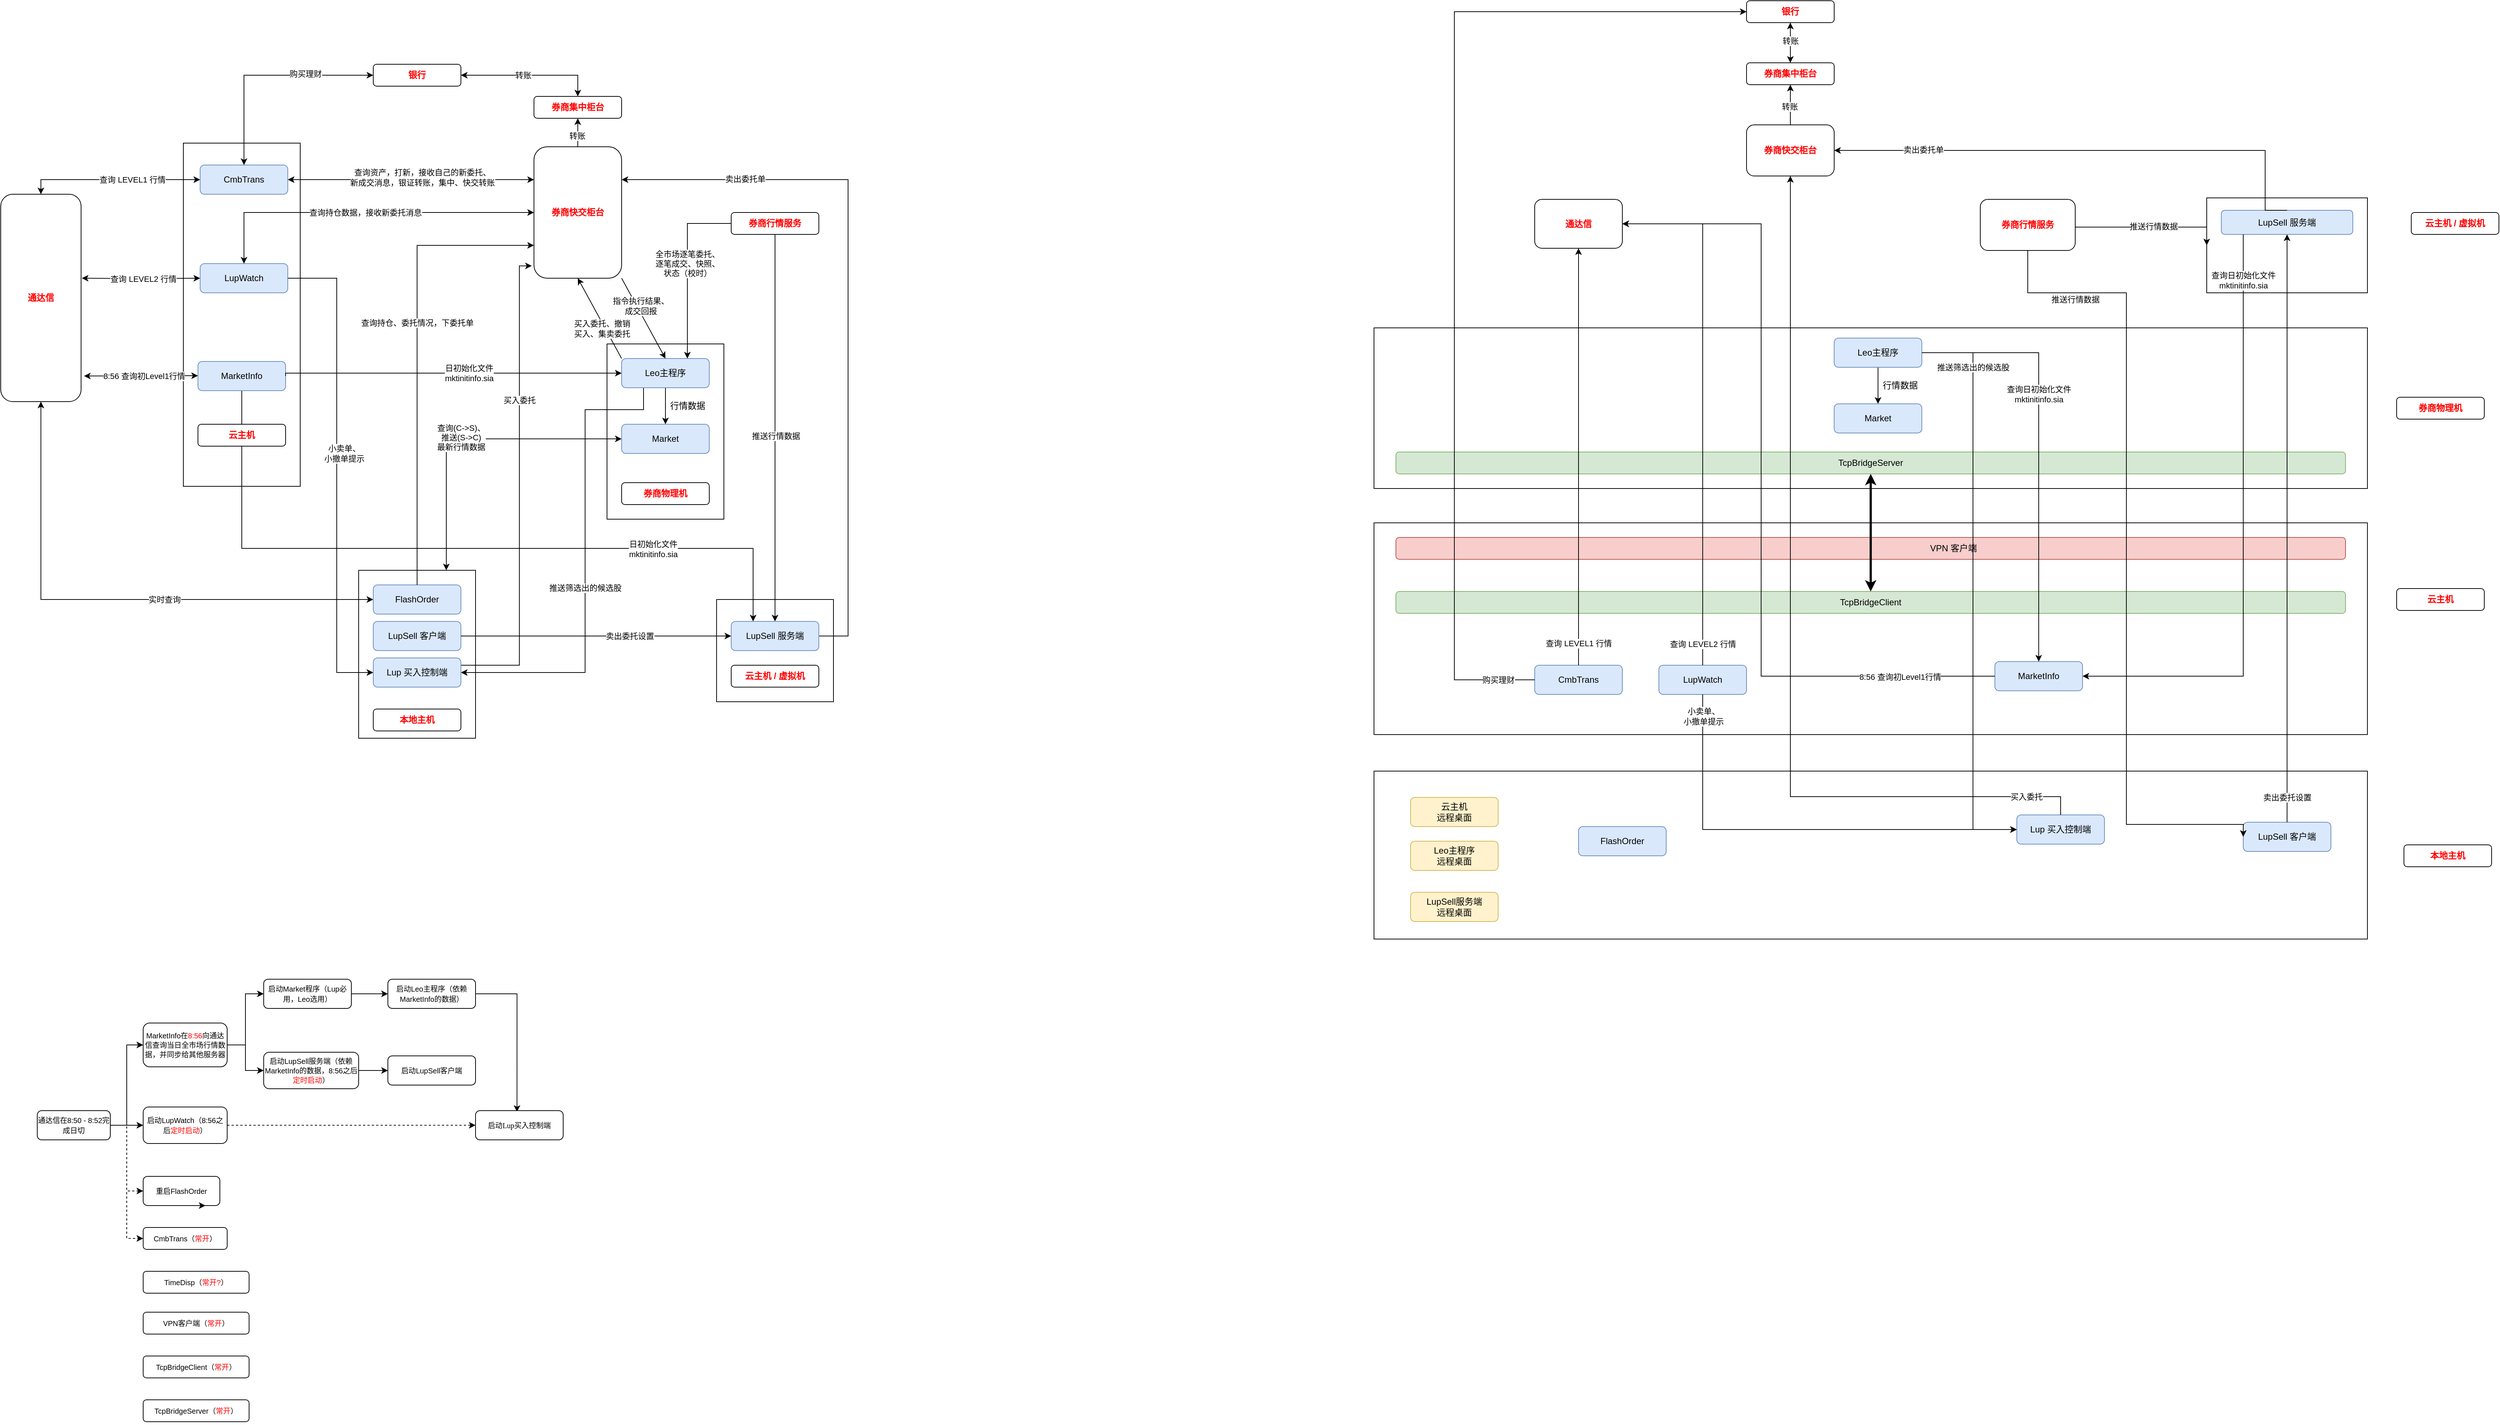 <mxfile version="14.9.2" type="github">
  <diagram id="zWjm_z63V3XgTVhYP8XZ" name="Page-1">
    <mxGraphModel dx="2004" dy="1082" grid="1" gridSize="10" guides="1" tooltips="1" connect="1" arrows="1" fold="1" page="1" pageScale="1" pageWidth="100000" pageHeight="200000" background="none" math="0" shadow="0">
      <root>
        <mxCell id="0" />
        <mxCell id="1" parent="0" />
        <mxCell id="GFzgaptC59pULxbVYTi3-101" value="" style="rounded=0;whiteSpace=wrap;html=1;" parent="1" vertex="1">
          <mxGeometry x="1010" y="840" width="160" height="140" as="geometry" />
        </mxCell>
        <mxCell id="GFzgaptC59pULxbVYTi3-2" value="" style="rounded=0;whiteSpace=wrap;html=1;" parent="1" vertex="1">
          <mxGeometry x="520" y="800" width="160" height="230" as="geometry" />
        </mxCell>
        <mxCell id="GFzgaptC59pULxbVYTi3-75" style="edgeStyle=orthogonalEdgeStyle;rounded=0;orthogonalLoop=1;jettySize=auto;html=1;exitX=0;exitY=0.5;exitDx=0;exitDy=0;entryX=0.5;entryY=1;entryDx=0;entryDy=0;fontColor=#FF0000;startArrow=classic;startFill=1;" parent="1" source="GFzgaptC59pULxbVYTi3-3" target="GFzgaptC59pULxbVYTi3-17" edge="1">
          <mxGeometry relative="1" as="geometry" />
        </mxCell>
        <mxCell id="GFzgaptC59pULxbVYTi3-76" value="实时查询" style="edgeLabel;html=1;align=center;verticalAlign=middle;resizable=0;points=[];" parent="GFzgaptC59pULxbVYTi3-75" vertex="1" connectable="0">
          <mxGeometry x="0.005" y="1" relative="1" as="geometry">
            <mxPoint x="79" y="-1" as="offset" />
          </mxGeometry>
        </mxCell>
        <mxCell id="GFzgaptC59pULxbVYTi3-3" value="FlashOrder" style="rounded=1;whiteSpace=wrap;html=1;fillColor=#dae8fc;strokeColor=#6c8ebf;" parent="1" vertex="1">
          <mxGeometry x="540" y="820" width="120" height="40" as="geometry" />
        </mxCell>
        <mxCell id="GFzgaptC59pULxbVYTi3-4" value="LupSell 客户端" style="rounded=1;whiteSpace=wrap;html=1;fillColor=#dae8fc;strokeColor=#6c8ebf;" parent="1" vertex="1">
          <mxGeometry x="540" y="870" width="120" height="40" as="geometry" />
        </mxCell>
        <mxCell id="GFzgaptC59pULxbVYTi3-56" style="edgeStyle=orthogonalEdgeStyle;rounded=0;orthogonalLoop=1;jettySize=auto;html=1;exitX=1;exitY=0.25;exitDx=0;exitDy=0;startArrow=none;startFill=0;entryX=-0.025;entryY=0.906;entryDx=0;entryDy=0;entryPerimeter=0;" parent="1" source="GFzgaptC59pULxbVYTi3-5" target="GFzgaptC59pULxbVYTi3-18" edge="1">
          <mxGeometry relative="1" as="geometry">
            <mxPoint x="660" y="955" as="sourcePoint" />
            <mxPoint x="800" y="400" as="targetPoint" />
            <Array as="points">
              <mxPoint x="740" y="930" />
              <mxPoint x="740" y="383" />
            </Array>
          </mxGeometry>
        </mxCell>
        <mxCell id="GFzgaptC59pULxbVYTi3-58" value="买入委托" style="edgeLabel;html=1;align=center;verticalAlign=middle;resizable=0;points=[];" parent="GFzgaptC59pULxbVYTi3-56" vertex="1" connectable="0">
          <mxGeometry x="-0.495" y="-2" relative="1" as="geometry">
            <mxPoint x="-2" y="-281" as="offset" />
          </mxGeometry>
        </mxCell>
        <mxCell id="GFzgaptC59pULxbVYTi3-5" value="Lup 买入控制端" style="rounded=1;whiteSpace=wrap;html=1;fillColor=#dae8fc;strokeColor=#6c8ebf;" parent="1" vertex="1">
          <mxGeometry x="540" y="920" width="120" height="40" as="geometry" />
        </mxCell>
        <mxCell id="GFzgaptC59pULxbVYTi3-7" value="" style="rounded=0;whiteSpace=wrap;html=1;" parent="1" vertex="1">
          <mxGeometry x="280" y="215" width="160" height="470" as="geometry" />
        </mxCell>
        <mxCell id="GFzgaptC59pULxbVYTi3-39" style="edgeStyle=orthogonalEdgeStyle;rounded=0;orthogonalLoop=1;jettySize=auto;html=1;exitX=1;exitY=0.5;exitDx=0;exitDy=0;entryX=0;entryY=0.25;entryDx=0;entryDy=0;startArrow=classic;startFill=1;" parent="1" source="GFzgaptC59pULxbVYTi3-8" target="GFzgaptC59pULxbVYTi3-18" edge="1">
          <mxGeometry relative="1" as="geometry">
            <Array as="points">
              <mxPoint x="460" y="265" />
              <mxPoint x="460" y="265" />
            </Array>
          </mxGeometry>
        </mxCell>
        <mxCell id="GFzgaptC59pULxbVYTi3-84" value="查询资产，打新，接收自己的新委托、&lt;br&gt;新成交消息，银证转账，集中、快交转账" style="edgeLabel;html=1;align=center;verticalAlign=middle;resizable=0;points=[];" parent="GFzgaptC59pULxbVYTi3-39" vertex="1" connectable="0">
          <mxGeometry x="0.216" relative="1" as="geometry">
            <mxPoint x="-21" y="-3" as="offset" />
          </mxGeometry>
        </mxCell>
        <mxCell id="GFzgaptC59pULxbVYTi3-44" style="edgeStyle=orthogonalEdgeStyle;rounded=0;orthogonalLoop=1;jettySize=auto;html=1;entryX=0;entryY=0.5;entryDx=0;entryDy=0;startArrow=classic;startFill=1;" parent="1" target="GFzgaptC59pULxbVYTi3-10" edge="1">
          <mxGeometry relative="1" as="geometry">
            <mxPoint x="141" y="400" as="sourcePoint" />
            <Array as="points" />
          </mxGeometry>
        </mxCell>
        <mxCell id="GFzgaptC59pULxbVYTi3-80" value="查询 LEVEL2 行情" style="edgeLabel;html=1;align=center;verticalAlign=middle;resizable=0;points=[];" parent="GFzgaptC59pULxbVYTi3-44" vertex="1" connectable="0">
          <mxGeometry x="-0.06" y="1" relative="1" as="geometry">
            <mxPoint x="7" y="1" as="offset" />
          </mxGeometry>
        </mxCell>
        <mxCell id="GFzgaptC59pULxbVYTi3-48" style="edgeStyle=orthogonalEdgeStyle;rounded=0;orthogonalLoop=1;jettySize=auto;html=1;exitX=0.5;exitY=0;exitDx=0;exitDy=0;entryX=0.5;entryY=1;entryDx=0;entryDy=0;startArrow=none;startFill=0;" parent="1" source="GFzgaptC59pULxbVYTi3-18" target="GFzgaptC59pULxbVYTi3-86" edge="1">
          <mxGeometry relative="1" as="geometry" />
        </mxCell>
        <mxCell id="GFzgaptC59pULxbVYTi3-49" value="转账" style="edgeLabel;html=1;align=center;verticalAlign=middle;resizable=0;points=[];" parent="GFzgaptC59pULxbVYTi3-48" vertex="1" connectable="0">
          <mxGeometry x="0.163" y="1" relative="1" as="geometry">
            <mxPoint y="7" as="offset" />
          </mxGeometry>
        </mxCell>
        <mxCell id="GFzgaptC59pULxbVYTi3-91" style="edgeStyle=orthogonalEdgeStyle;rounded=0;orthogonalLoop=1;jettySize=auto;html=1;exitX=0;exitY=0.5;exitDx=0;exitDy=0;entryX=0.5;entryY=0;entryDx=0;entryDy=0;fontColor=#FF0000;startArrow=classic;startFill=1;" parent="1" source="GFzgaptC59pULxbVYTi3-8" target="GFzgaptC59pULxbVYTi3-17" edge="1">
          <mxGeometry relative="1" as="geometry">
            <Array as="points">
              <mxPoint x="85" y="265" />
            </Array>
          </mxGeometry>
        </mxCell>
        <mxCell id="GFzgaptC59pULxbVYTi3-93" value="查询 LEVEL1 行情" style="edgeLabel;html=1;align=center;verticalAlign=middle;resizable=0;points=[];" parent="GFzgaptC59pULxbVYTi3-91" vertex="1" connectable="0">
          <mxGeometry x="-0.216" relative="1" as="geometry">
            <mxPoint as="offset" />
          </mxGeometry>
        </mxCell>
        <mxCell id="GFzgaptC59pULxbVYTi3-8" value="CmbTrans" style="rounded=1;whiteSpace=wrap;html=1;fillColor=#dae8fc;strokeColor=#6c8ebf;" parent="1" vertex="1">
          <mxGeometry x="303" y="245" width="120" height="40" as="geometry" />
        </mxCell>
        <mxCell id="9MpZREbGWWfROIw2DjPy-7" style="edgeStyle=orthogonalEdgeStyle;rounded=0;orthogonalLoop=1;jettySize=auto;html=1;exitX=0.5;exitY=1;exitDx=0;exitDy=0;entryX=0.25;entryY=0;entryDx=0;entryDy=0;shadow=0;startArrow=none;startFill=0;" parent="1" source="GFzgaptC59pULxbVYTi3-9" target="GFzgaptC59pULxbVYTi3-71" edge="1">
          <mxGeometry relative="1" as="geometry">
            <Array as="points">
              <mxPoint x="360" y="770" />
              <mxPoint x="1060" y="770" />
            </Array>
          </mxGeometry>
        </mxCell>
        <mxCell id="9MpZREbGWWfROIw2DjPy-8" value="日初始化文件&lt;br&gt;mktinitinfo.sia" style="edgeLabel;html=1;align=center;verticalAlign=middle;resizable=0;points=[];" parent="9MpZREbGWWfROIw2DjPy-7" vertex="1" connectable="0">
          <mxGeometry x="0.449" y="-1" relative="1" as="geometry">
            <mxPoint x="43" as="offset" />
          </mxGeometry>
        </mxCell>
        <mxCell id="GFzgaptC59pULxbVYTi3-9" value="MarketInfo" style="rounded=1;whiteSpace=wrap;html=1;fillColor=#dae8fc;strokeColor=#6c8ebf;" parent="1" vertex="1">
          <mxGeometry x="300" y="514" width="120" height="40" as="geometry" />
        </mxCell>
        <mxCell id="GFzgaptC59pULxbVYTi3-10" value="LupWatch" style="rounded=1;whiteSpace=wrap;html=1;fillColor=#dae8fc;strokeColor=#6c8ebf;" parent="1" vertex="1">
          <mxGeometry x="303" y="380" width="120" height="40" as="geometry" />
        </mxCell>
        <mxCell id="GFzgaptC59pULxbVYTi3-12" value="" style="rounded=0;whiteSpace=wrap;html=1;" parent="1" vertex="1">
          <mxGeometry x="860" y="490" width="160" height="240" as="geometry" />
        </mxCell>
        <mxCell id="GFzgaptC59pULxbVYTi3-11" value="券商物理机" style="rounded=1;whiteSpace=wrap;html=1;fontColor=#FF0000;fontStyle=1" parent="1" vertex="1">
          <mxGeometry x="880" y="680" width="120" height="30" as="geometry" />
        </mxCell>
        <mxCell id="GFzgaptC59pULxbVYTi3-20" style="edgeStyle=orthogonalEdgeStyle;rounded=0;orthogonalLoop=1;jettySize=auto;html=1;exitX=0.5;exitY=1;exitDx=0;exitDy=0;entryX=0.5;entryY=0;entryDx=0;entryDy=0;" parent="1" source="GFzgaptC59pULxbVYTi3-13" target="GFzgaptC59pULxbVYTi3-14" edge="1">
          <mxGeometry relative="1" as="geometry" />
        </mxCell>
        <mxCell id="GFzgaptC59pULxbVYTi3-22" style="rounded=0;orthogonalLoop=1;jettySize=auto;html=1;exitX=0;exitY=0;exitDx=0;exitDy=0;entryX=0.5;entryY=1;entryDx=0;entryDy=0;startArrow=none;startFill=0;" parent="1" source="GFzgaptC59pULxbVYTi3-13" target="GFzgaptC59pULxbVYTi3-18" edge="1">
          <mxGeometry relative="1" as="geometry" />
        </mxCell>
        <mxCell id="GFzgaptC59pULxbVYTi3-23" value="买入委托、撤销&lt;br&gt;买入、集卖委托" style="edgeLabel;html=1;align=center;verticalAlign=middle;resizable=0;points=[];" parent="GFzgaptC59pULxbVYTi3-22" vertex="1" connectable="0">
          <mxGeometry x="-0.215" y="4" relative="1" as="geometry">
            <mxPoint as="offset" />
          </mxGeometry>
        </mxCell>
        <mxCell id="9MpZREbGWWfROIw2DjPy-3" style="edgeStyle=orthogonalEdgeStyle;rounded=0;orthogonalLoop=1;jettySize=auto;html=1;exitX=0.25;exitY=1;exitDx=0;exitDy=0;entryX=1;entryY=0.5;entryDx=0;entryDy=0;startArrow=none;startFill=0;fillColor=#e51400;" parent="1" source="GFzgaptC59pULxbVYTi3-13" target="GFzgaptC59pULxbVYTi3-5" edge="1">
          <mxGeometry relative="1" as="geometry">
            <Array as="points">
              <mxPoint x="910" y="580" />
              <mxPoint x="830" y="580" />
              <mxPoint x="830" y="940" />
            </Array>
          </mxGeometry>
        </mxCell>
        <mxCell id="9MpZREbGWWfROIw2DjPy-4" value="推送筛选出的候选股" style="edgeLabel;html=1;align=center;verticalAlign=middle;resizable=0;points=[];" parent="9MpZREbGWWfROIw2DjPy-3" vertex="1" connectable="0">
          <mxGeometry x="-0.11" relative="1" as="geometry">
            <mxPoint y="69" as="offset" />
          </mxGeometry>
        </mxCell>
        <mxCell id="GFzgaptC59pULxbVYTi3-13" value="Leo主程序" style="rounded=1;whiteSpace=wrap;html=1;fillColor=#dae8fc;strokeColor=#6c8ebf;" parent="1" vertex="1">
          <mxGeometry x="880" y="510" width="120" height="40" as="geometry" />
        </mxCell>
        <mxCell id="GFzgaptC59pULxbVYTi3-46" style="edgeStyle=orthogonalEdgeStyle;rounded=0;orthogonalLoop=1;jettySize=auto;html=1;exitX=0;exitY=0.5;exitDx=0;exitDy=0;entryX=0.75;entryY=0;entryDx=0;entryDy=0;startArrow=classic;startFill=1;" parent="1" source="GFzgaptC59pULxbVYTi3-14" target="GFzgaptC59pULxbVYTi3-2" edge="1">
          <mxGeometry relative="1" as="geometry" />
        </mxCell>
        <mxCell id="GFzgaptC59pULxbVYTi3-54" value="查询(C-&amp;gt;S)、&lt;br&gt;推送(S-&amp;gt;C)&lt;br&gt;最新行情数据" style="edgeLabel;html=1;align=center;verticalAlign=middle;resizable=0;points=[];" parent="GFzgaptC59pULxbVYTi3-46" vertex="1" connectable="0">
          <mxGeometry x="0.505" y="3" relative="1" as="geometry">
            <mxPoint x="17" y="-78" as="offset" />
          </mxGeometry>
        </mxCell>
        <mxCell id="GFzgaptC59pULxbVYTi3-14" value="Market" style="rounded=1;whiteSpace=wrap;html=1;fillColor=#dae8fc;strokeColor=#6c8ebf;" parent="1" vertex="1">
          <mxGeometry x="880" y="600" width="120" height="40" as="geometry" />
        </mxCell>
        <mxCell id="GFzgaptC59pULxbVYTi3-34" style="edgeStyle=orthogonalEdgeStyle;rounded=0;orthogonalLoop=1;jettySize=auto;html=1;exitX=0;exitY=0.5;exitDx=0;exitDy=0;entryX=0.5;entryY=0;entryDx=0;entryDy=0;startArrow=classic;startFill=1;" parent="1" source="GFzgaptC59pULxbVYTi3-47" target="GFzgaptC59pULxbVYTi3-8" edge="1">
          <mxGeometry relative="1" as="geometry" />
        </mxCell>
        <mxCell id="GFzgaptC59pULxbVYTi3-35" value="购买理财" style="edgeLabel;html=1;align=center;verticalAlign=middle;resizable=0;points=[];" parent="GFzgaptC59pULxbVYTi3-34" vertex="1" connectable="0">
          <mxGeometry x="-0.092" y="3" relative="1" as="geometry">
            <mxPoint x="43" y="-5" as="offset" />
          </mxGeometry>
        </mxCell>
        <mxCell id="GFzgaptC59pULxbVYTi3-41" style="edgeStyle=orthogonalEdgeStyle;rounded=0;orthogonalLoop=1;jettySize=auto;html=1;startArrow=classic;startFill=1;exitX=1.036;exitY=0.938;exitDx=0;exitDy=0;exitPerimeter=0;" parent="1" edge="1">
          <mxGeometry relative="1" as="geometry">
            <mxPoint x="143.96" y="533.892" as="sourcePoint" />
            <Array as="points">
              <mxPoint x="144" y="533.5" />
            </Array>
            <mxPoint x="300" y="533.5" as="targetPoint" />
          </mxGeometry>
        </mxCell>
        <mxCell id="GFzgaptC59pULxbVYTi3-42" value="8:56 查询初Level1行情" style="edgeLabel;html=1;align=center;verticalAlign=middle;resizable=0;points=[];" parent="GFzgaptC59pULxbVYTi3-41" vertex="1" connectable="0">
          <mxGeometry x="-0.24" y="1" relative="1" as="geometry">
            <mxPoint x="22" y="1" as="offset" />
          </mxGeometry>
        </mxCell>
        <mxCell id="GFzgaptC59pULxbVYTi3-17" value="通达信" style="rounded=1;whiteSpace=wrap;html=1;fontColor=#FF0000;fontStyle=1" parent="1" vertex="1">
          <mxGeometry x="30" y="285" width="110" height="284" as="geometry" />
        </mxCell>
        <mxCell id="GFzgaptC59pULxbVYTi3-25" style="edgeStyle=none;rounded=0;orthogonalLoop=1;jettySize=auto;html=1;exitX=1;exitY=1;exitDx=0;exitDy=0;entryX=0.5;entryY=0;entryDx=0;entryDy=0;startArrow=none;startFill=0;" parent="1" source="GFzgaptC59pULxbVYTi3-18" target="GFzgaptC59pULxbVYTi3-13" edge="1">
          <mxGeometry relative="1" as="geometry" />
        </mxCell>
        <mxCell id="GFzgaptC59pULxbVYTi3-27" value="指令执行结果、&lt;br&gt;成交回报" style="edgeLabel;html=1;align=center;verticalAlign=middle;resizable=0;points=[];" parent="GFzgaptC59pULxbVYTi3-25" vertex="1" connectable="0">
          <mxGeometry x="-0.277" y="4" relative="1" as="geometry">
            <mxPoint as="offset" />
          </mxGeometry>
        </mxCell>
        <mxCell id="GFzgaptC59pULxbVYTi3-81" style="edgeStyle=orthogonalEdgeStyle;rounded=0;orthogonalLoop=1;jettySize=auto;html=1;exitX=0;exitY=0.5;exitDx=0;exitDy=0;fontColor=#FF0000;startArrow=classic;startFill=1;" parent="1" source="GFzgaptC59pULxbVYTi3-18" edge="1">
          <mxGeometry relative="1" as="geometry">
            <Array as="points">
              <mxPoint x="363" y="310" />
            </Array>
            <mxPoint x="363" y="380" as="targetPoint" />
          </mxGeometry>
        </mxCell>
        <mxCell id="GFzgaptC59pULxbVYTi3-82" value="查询持仓数据，接收新委托消息" style="edgeLabel;html=1;align=center;verticalAlign=middle;resizable=0;points=[];" parent="GFzgaptC59pULxbVYTi3-81" vertex="1" connectable="0">
          <mxGeometry x="-0.38" y="3" relative="1" as="geometry">
            <mxPoint x="-86" y="-3" as="offset" />
          </mxGeometry>
        </mxCell>
        <mxCell id="GFzgaptC59pULxbVYTi3-18" value="券商快交柜台" style="rounded=1;whiteSpace=wrap;html=1;fontStyle=1;fontColor=#FF0000;" parent="1" vertex="1">
          <mxGeometry x="760" y="220" width="120" height="180" as="geometry" />
        </mxCell>
        <mxCell id="GFzgaptC59pULxbVYTi3-28" style="edgeStyle=orthogonalEdgeStyle;rounded=0;orthogonalLoop=1;jettySize=auto;html=1;exitX=0;exitY=0.5;exitDx=0;exitDy=0;entryX=0.75;entryY=0;entryDx=0;entryDy=0;startArrow=none;startFill=0;" parent="1" source="GFzgaptC59pULxbVYTi3-19" target="GFzgaptC59pULxbVYTi3-13" edge="1">
          <mxGeometry relative="1" as="geometry" />
        </mxCell>
        <mxCell id="GFzgaptC59pULxbVYTi3-30" value="全市场逐笔委托、&lt;br&gt;逐笔成交、快照、&lt;br&gt;状态（校时）" style="edgeLabel;html=1;align=center;verticalAlign=middle;resizable=0;points=[];" parent="GFzgaptC59pULxbVYTi3-28" vertex="1" connectable="0">
          <mxGeometry x="-0.414" y="3" relative="1" as="geometry">
            <mxPoint x="-3" y="43" as="offset" />
          </mxGeometry>
        </mxCell>
        <mxCell id="GFzgaptC59pULxbVYTi3-19" value="券商行情服务" style="rounded=1;whiteSpace=wrap;html=1;fontColor=#FF0000;fontStyle=1" parent="1" vertex="1">
          <mxGeometry x="1030" y="310" width="120" height="30" as="geometry" />
        </mxCell>
        <mxCell id="GFzgaptC59pULxbVYTi3-36" value="行情数据" style="text;html=1;resizable=0;autosize=1;align=center;verticalAlign=middle;points=[];fillColor=none;strokeColor=none;rounded=0;" parent="1" vertex="1">
          <mxGeometry x="940" y="565" width="60" height="20" as="geometry" />
        </mxCell>
        <mxCell id="GFzgaptC59pULxbVYTi3-47" value="银行" style="rounded=1;whiteSpace=wrap;html=1;fontColor=#FF0000;fontStyle=1" parent="1" vertex="1">
          <mxGeometry x="540" y="107" width="120" height="30" as="geometry" />
        </mxCell>
        <mxCell id="GFzgaptC59pULxbVYTi3-51" style="edgeStyle=orthogonalEdgeStyle;rounded=0;orthogonalLoop=1;jettySize=auto;html=1;entryX=0;entryY=0.75;entryDx=0;entryDy=0;startArrow=none;startFill=0;exitX=0.5;exitY=0;exitDx=0;exitDy=0;" parent="1" source="GFzgaptC59pULxbVYTi3-3" target="GFzgaptC59pULxbVYTi3-18" edge="1">
          <mxGeometry relative="1" as="geometry">
            <mxPoint x="650" y="820" as="sourcePoint" />
            <Array as="points">
              <mxPoint x="600" y="355" />
            </Array>
          </mxGeometry>
        </mxCell>
        <mxCell id="GFzgaptC59pULxbVYTi3-77" value="查询持仓、委托情况，下委托单" style="edgeLabel;html=1;align=center;verticalAlign=middle;resizable=0;points=[];" parent="GFzgaptC59pULxbVYTi3-51" vertex="1" connectable="0">
          <mxGeometry x="0.205" y="2" relative="1" as="geometry">
            <mxPoint x="2" y="17" as="offset" />
          </mxGeometry>
        </mxCell>
        <mxCell id="GFzgaptC59pULxbVYTi3-55" style="edgeStyle=orthogonalEdgeStyle;rounded=0;orthogonalLoop=1;jettySize=auto;html=1;exitX=1;exitY=0.5;exitDx=0;exitDy=0;entryX=0;entryY=0.5;entryDx=0;entryDy=0;startArrow=none;startFill=0;" parent="1" source="GFzgaptC59pULxbVYTi3-4" target="GFzgaptC59pULxbVYTi3-71" edge="1">
          <mxGeometry relative="1" as="geometry">
            <Array as="points">
              <mxPoint x="910" y="890" />
              <mxPoint x="910" y="890" />
            </Array>
          </mxGeometry>
        </mxCell>
        <mxCell id="GFzgaptC59pULxbVYTi3-57" value="卖出委托设置" style="edgeLabel;html=1;align=center;verticalAlign=middle;resizable=0;points=[];" parent="GFzgaptC59pULxbVYTi3-55" vertex="1" connectable="0">
          <mxGeometry x="-0.424" y="-1" relative="1" as="geometry">
            <mxPoint x="124" y="-1" as="offset" />
          </mxGeometry>
        </mxCell>
        <mxCell id="GFzgaptC59pULxbVYTi3-68" style="edgeStyle=orthogonalEdgeStyle;rounded=0;orthogonalLoop=1;jettySize=auto;html=1;fontColor=#000000;startArrow=none;startFill=0;exitX=1;exitY=0.5;exitDx=0;exitDy=0;" parent="1" source="GFzgaptC59pULxbVYTi3-9" edge="1">
          <mxGeometry relative="1" as="geometry">
            <mxPoint x="880" y="530" as="targetPoint" />
            <Array as="points">
              <mxPoint x="420" y="530" />
            </Array>
            <mxPoint x="420" y="530" as="sourcePoint" />
          </mxGeometry>
        </mxCell>
        <mxCell id="GFzgaptC59pULxbVYTi3-69" value="日初始化文件&lt;br&gt;mktinitinfo.sia" style="edgeLabel;html=1;align=center;verticalAlign=middle;resizable=0;points=[];fontColor=#000000;" parent="GFzgaptC59pULxbVYTi3-68" vertex="1" connectable="0">
          <mxGeometry x="-0.184" y="2" relative="1" as="geometry">
            <mxPoint x="65" y="2" as="offset" />
          </mxGeometry>
        </mxCell>
        <mxCell id="GFzgaptC59pULxbVYTi3-72" style="edgeStyle=orthogonalEdgeStyle;rounded=0;orthogonalLoop=1;jettySize=auto;html=1;exitX=0.433;exitY=1;exitDx=0;exitDy=0;fontColor=#FF0000;startArrow=none;startFill=0;exitPerimeter=0;entryX=0.5;entryY=0;entryDx=0;entryDy=0;" parent="1" source="GFzgaptC59pULxbVYTi3-19" target="GFzgaptC59pULxbVYTi3-71" edge="1">
          <mxGeometry relative="1" as="geometry">
            <mxPoint x="1090" y="880" as="targetPoint" />
            <Array as="points">
              <mxPoint x="1090" y="340" />
            </Array>
          </mxGeometry>
        </mxCell>
        <mxCell id="9MpZREbGWWfROIw2DjPy-2" value="推送行情数据" style="edgeLabel;html=1;align=center;verticalAlign=middle;resizable=0;points=[];" parent="GFzgaptC59pULxbVYTi3-72" vertex="1" connectable="0">
          <mxGeometry x="0.055" y="1" relative="1" as="geometry">
            <mxPoint as="offset" />
          </mxGeometry>
        </mxCell>
        <mxCell id="GFzgaptC59pULxbVYTi3-73" style="edgeStyle=orthogonalEdgeStyle;rounded=0;orthogonalLoop=1;jettySize=auto;html=1;exitX=1;exitY=0.5;exitDx=0;exitDy=0;fontColor=#FF0000;startArrow=none;startFill=0;entryX=1;entryY=0.25;entryDx=0;entryDy=0;" parent="1" source="GFzgaptC59pULxbVYTi3-71" target="GFzgaptC59pULxbVYTi3-18" edge="1">
          <mxGeometry relative="1" as="geometry">
            <Array as="points">
              <mxPoint x="1190" y="890" />
              <mxPoint x="1190" y="265" />
            </Array>
          </mxGeometry>
        </mxCell>
        <mxCell id="GFzgaptC59pULxbVYTi3-104" value="卖出委托单" style="edgeLabel;html=1;align=center;verticalAlign=middle;resizable=0;points=[];fontColor=#000000;" parent="GFzgaptC59pULxbVYTi3-73" vertex="1" connectable="0">
          <mxGeometry x="0.654" y="-1" relative="1" as="geometry">
            <mxPoint as="offset" />
          </mxGeometry>
        </mxCell>
        <mxCell id="GFzgaptC59pULxbVYTi3-71" value="LupSell 服务端" style="rounded=1;whiteSpace=wrap;html=1;fillColor=#dae8fc;strokeColor=#6c8ebf;" parent="1" vertex="1">
          <mxGeometry x="1030" y="870" width="120" height="40" as="geometry" />
        </mxCell>
        <mxCell id="GFzgaptC59pULxbVYTi3-87" style="edgeStyle=orthogonalEdgeStyle;rounded=0;orthogonalLoop=1;jettySize=auto;html=1;exitX=0.5;exitY=0;exitDx=0;exitDy=0;entryX=1;entryY=0.5;entryDx=0;entryDy=0;fontColor=#FF0000;startArrow=classic;startFill=1;" parent="1" source="GFzgaptC59pULxbVYTi3-86" target="GFzgaptC59pULxbVYTi3-47" edge="1">
          <mxGeometry relative="1" as="geometry" />
        </mxCell>
        <mxCell id="GFzgaptC59pULxbVYTi3-95" value="转账" style="edgeLabel;html=1;align=center;verticalAlign=middle;resizable=0;points=[];" parent="GFzgaptC59pULxbVYTi3-87" vertex="1" connectable="0">
          <mxGeometry x="0.106" relative="1" as="geometry">
            <mxPoint as="offset" />
          </mxGeometry>
        </mxCell>
        <mxCell id="GFzgaptC59pULxbVYTi3-86" value="券商集中柜台" style="rounded=1;whiteSpace=wrap;html=1;fontColor=#FF0000;fontStyle=1;fontSize=12;" parent="1" vertex="1">
          <mxGeometry x="760" y="151" width="120" height="30" as="geometry" />
        </mxCell>
        <mxCell id="GFzgaptC59pULxbVYTi3-6" value="云主机" style="rounded=1;whiteSpace=wrap;html=1;fontColor=#FF0000;fontStyle=1" parent="1" vertex="1">
          <mxGeometry x="300" y="600" width="120" height="30" as="geometry" />
        </mxCell>
        <mxCell id="GFzgaptC59pULxbVYTi3-102" value="云主机 / 虚拟机" style="rounded=1;whiteSpace=wrap;html=1;fontColor=#FF0000;fontStyle=1" parent="1" vertex="1">
          <mxGeometry x="1030" y="930" width="120" height="30" as="geometry" />
        </mxCell>
        <mxCell id="GFzgaptC59pULxbVYTi3-1" value="本地主机" style="rounded=1;whiteSpace=wrap;html=1;fontColor=#FF0000;fontStyle=1" parent="1" vertex="1">
          <mxGeometry x="540" y="990" width="120" height="30" as="geometry" />
        </mxCell>
        <mxCell id="GFzgaptC59pULxbVYTi3-78" style="edgeStyle=orthogonalEdgeStyle;rounded=0;orthogonalLoop=1;jettySize=auto;html=1;exitX=1;exitY=0.5;exitDx=0;exitDy=0;entryX=0;entryY=0.5;entryDx=0;entryDy=0;fontColor=#FF0000;startArrow=none;startFill=0;" parent="1" source="GFzgaptC59pULxbVYTi3-10" target="GFzgaptC59pULxbVYTi3-5" edge="1">
          <mxGeometry relative="1" as="geometry">
            <Array as="points">
              <mxPoint x="490" y="400" />
              <mxPoint x="490" y="940" />
            </Array>
          </mxGeometry>
        </mxCell>
        <mxCell id="GFzgaptC59pULxbVYTi3-79" value="小卖单、&lt;br&gt;小撤单提示" style="edgeLabel;html=1;align=center;verticalAlign=middle;resizable=0;points=[];" parent="GFzgaptC59pULxbVYTi3-78" vertex="1" connectable="0">
          <mxGeometry x="-0.065" y="-1" relative="1" as="geometry">
            <mxPoint x="11" as="offset" />
          </mxGeometry>
        </mxCell>
        <mxCell id="YGjzsFuAqEHbAgfM_WPp-7" style="edgeStyle=orthogonalEdgeStyle;rounded=0;orthogonalLoop=1;jettySize=auto;html=1;exitX=1;exitY=0.5;exitDx=0;exitDy=0;" parent="1" source="YGjzsFuAqEHbAgfM_WPp-2" target="YGjzsFuAqEHbAgfM_WPp-4" edge="1">
          <mxGeometry relative="1" as="geometry" />
        </mxCell>
        <mxCell id="YGjzsFuAqEHbAgfM_WPp-8" style="edgeStyle=orthogonalEdgeStyle;rounded=0;orthogonalLoop=1;jettySize=auto;html=1;exitX=1;exitY=0.5;exitDx=0;exitDy=0;entryX=0;entryY=0.5;entryDx=0;entryDy=0;" parent="1" source="YGjzsFuAqEHbAgfM_WPp-2" target="YGjzsFuAqEHbAgfM_WPp-3" edge="1">
          <mxGeometry relative="1" as="geometry" />
        </mxCell>
        <mxCell id="YGjzsFuAqEHbAgfM_WPp-9" style="edgeStyle=orthogonalEdgeStyle;rounded=0;orthogonalLoop=1;jettySize=auto;html=1;exitX=1;exitY=0.5;exitDx=0;exitDy=0;entryX=0;entryY=0.5;entryDx=0;entryDy=0;dashed=1;" parent="1" source="YGjzsFuAqEHbAgfM_WPp-2" target="YGjzsFuAqEHbAgfM_WPp-5" edge="1">
          <mxGeometry relative="1" as="geometry" />
        </mxCell>
        <mxCell id="YGjzsFuAqEHbAgfM_WPp-22" style="edgeStyle=orthogonalEdgeStyle;rounded=0;orthogonalLoop=1;jettySize=auto;html=1;exitX=1;exitY=0.5;exitDx=0;exitDy=0;entryX=0;entryY=0.5;entryDx=0;entryDy=0;dashed=1;" parent="1" source="YGjzsFuAqEHbAgfM_WPp-2" target="YGjzsFuAqEHbAgfM_WPp-21" edge="1">
          <mxGeometry relative="1" as="geometry" />
        </mxCell>
        <mxCell id="YGjzsFuAqEHbAgfM_WPp-2" value="&lt;p class=&quot;MsoNormal&quot; style=&quot;line-height: 10.0pt&quot;&gt;&lt;span style=&quot;font-size: 7.5pt&quot;&gt;通达信在&lt;span lang=&quot;EN-US&quot;&gt;8:50 - 8:52&lt;/span&gt;完成日切&lt;span lang=&quot;EN-US&quot;&gt;&lt;/span&gt;&lt;/span&gt;&lt;/p&gt;" style="rounded=1;whiteSpace=wrap;html=1;" parent="1" vertex="1">
          <mxGeometry x="80" y="1540" width="100" height="40" as="geometry" />
        </mxCell>
        <mxCell id="YGjzsFuAqEHbAgfM_WPp-17" style="edgeStyle=orthogonalEdgeStyle;rounded=0;orthogonalLoop=1;jettySize=auto;html=1;exitX=1;exitY=0.5;exitDx=0;exitDy=0;entryX=0;entryY=0.5;entryDx=0;entryDy=0;" parent="1" source="YGjzsFuAqEHbAgfM_WPp-3" target="YGjzsFuAqEHbAgfM_WPp-10" edge="1">
          <mxGeometry relative="1" as="geometry" />
        </mxCell>
        <mxCell id="YGjzsFuAqEHbAgfM_WPp-19" style="edgeStyle=orthogonalEdgeStyle;rounded=0;orthogonalLoop=1;jettySize=auto;html=1;exitX=1;exitY=0.5;exitDx=0;exitDy=0;entryX=0;entryY=0.5;entryDx=0;entryDy=0;" parent="1" source="YGjzsFuAqEHbAgfM_WPp-3" target="YGjzsFuAqEHbAgfM_WPp-12" edge="1">
          <mxGeometry relative="1" as="geometry" />
        </mxCell>
        <mxCell id="YGjzsFuAqEHbAgfM_WPp-3" value="&lt;p class=&quot;MsoNormal&quot; style=&quot;line-height: 10.0pt&quot;&gt;&lt;span lang=&quot;EN-US&quot; style=&quot;font-size: 7.5pt&quot;&gt;MarketInfo&lt;/span&gt;&lt;span style=&quot;font-size: 7.5pt&quot;&gt;在&lt;span lang=&quot;EN-US&quot; style=&quot;color: red&quot;&gt;8:56&lt;/span&gt;向通达信查询当日全市场行情数据，并同步给其他服务器&lt;span lang=&quot;EN-US&quot;&gt;&lt;/span&gt;&lt;/span&gt;&lt;/p&gt;" style="rounded=1;whiteSpace=wrap;html=1;" parent="1" vertex="1">
          <mxGeometry x="225" y="1420" width="115" height="60" as="geometry" />
        </mxCell>
        <mxCell id="YGjzsFuAqEHbAgfM_WPp-15" style="edgeStyle=orthogonalEdgeStyle;rounded=0;orthogonalLoop=1;jettySize=auto;html=1;exitX=1;exitY=0.5;exitDx=0;exitDy=0;entryX=0;entryY=0.5;entryDx=0;entryDy=0;dashed=1;" parent="1" source="YGjzsFuAqEHbAgfM_WPp-4" target="YGjzsFuAqEHbAgfM_WPp-14" edge="1">
          <mxGeometry relative="1" as="geometry" />
        </mxCell>
        <mxCell id="YGjzsFuAqEHbAgfM_WPp-4" value="&lt;p class=&quot;MsoNormal&quot; style=&quot;line-height: 10.0pt&quot;&gt;&lt;span style=&quot;font-size: 7.5pt&quot;&gt;启动&lt;span lang=&quot;EN-US&quot;&gt;LupWatch&lt;/span&gt;（8:56之后&lt;font color=&quot;#ff0000&quot;&gt;定时&lt;/font&gt;&lt;span style=&quot;color: red&quot;&gt;启动&lt;/span&gt;）&lt;span lang=&quot;EN-US&quot;&gt;&lt;/span&gt;&lt;/span&gt;&lt;/p&gt;" style="rounded=1;whiteSpace=wrap;html=1;" parent="1" vertex="1">
          <mxGeometry x="225" y="1535" width="115" height="50" as="geometry" />
        </mxCell>
        <mxCell id="YGjzsFuAqEHbAgfM_WPp-5" value="&lt;p class=&quot;MsoNormal&quot; style=&quot;line-height: 10.0pt&quot;&gt;&lt;span style=&quot;font-size: 7.5pt&quot;&gt;重启&lt;span lang=&quot;EN-US&quot;&gt;FlashOrder&lt;/span&gt;&lt;/span&gt;&lt;/p&gt;" style="rounded=1;whiteSpace=wrap;html=1;" parent="1" vertex="1">
          <mxGeometry x="225" y="1630" width="105" height="40" as="geometry" />
        </mxCell>
        <mxCell id="YGjzsFuAqEHbAgfM_WPp-6" style="edgeStyle=orthogonalEdgeStyle;rounded=0;orthogonalLoop=1;jettySize=auto;html=1;exitX=0.75;exitY=1;exitDx=0;exitDy=0;entryX=0.812;entryY=1.021;entryDx=0;entryDy=0;entryPerimeter=0;" parent="1" source="YGjzsFuAqEHbAgfM_WPp-5" target="YGjzsFuAqEHbAgfM_WPp-5" edge="1">
          <mxGeometry relative="1" as="geometry" />
        </mxCell>
        <mxCell id="YGjzsFuAqEHbAgfM_WPp-18" style="edgeStyle=orthogonalEdgeStyle;rounded=0;orthogonalLoop=1;jettySize=auto;html=1;exitX=1;exitY=0.5;exitDx=0;exitDy=0;entryX=0;entryY=0.5;entryDx=0;entryDy=0;" parent="1" source="YGjzsFuAqEHbAgfM_WPp-10" target="YGjzsFuAqEHbAgfM_WPp-11" edge="1">
          <mxGeometry relative="1" as="geometry" />
        </mxCell>
        <mxCell id="YGjzsFuAqEHbAgfM_WPp-10" value="&lt;p class=&quot;MsoNormal&quot; style=&quot;line-height: 10.0pt&quot;&gt;&lt;span style=&quot;font-size: 7.5pt&quot;&gt;启动&lt;span lang=&quot;EN-US&quot;&gt;Market&lt;/span&gt;程序（Lup必用，Leo选用）&lt;span lang=&quot;EN-US&quot;&gt;&lt;/span&gt;&lt;/span&gt;&lt;/p&gt;" style="rounded=1;whiteSpace=wrap;html=1;" parent="1" vertex="1">
          <mxGeometry x="390" y="1360" width="120" height="40" as="geometry" />
        </mxCell>
        <mxCell id="YGjzsFuAqEHbAgfM_WPp-16" style="edgeStyle=orthogonalEdgeStyle;rounded=0;orthogonalLoop=1;jettySize=auto;html=1;exitX=1;exitY=0.5;exitDx=0;exitDy=0;entryX=0.473;entryY=0.043;entryDx=0;entryDy=0;entryPerimeter=0;" parent="1" source="YGjzsFuAqEHbAgfM_WPp-11" target="YGjzsFuAqEHbAgfM_WPp-14" edge="1">
          <mxGeometry relative="1" as="geometry" />
        </mxCell>
        <mxCell id="YGjzsFuAqEHbAgfM_WPp-11" value="&lt;p class=&quot;MsoNormal&quot; style=&quot;line-height: 10.0pt&quot;&gt;&lt;span style=&quot;font-size: 7.5pt&quot;&gt;启动&lt;span lang=&quot;EN-US&quot;&gt;Leo&lt;/span&gt;主程序（依赖&lt;span lang=&quot;EN-US&quot;&gt;MarketInfo&lt;/span&gt;的数据）&lt;span lang=&quot;EN-US&quot;&gt;&lt;/span&gt;&lt;/span&gt;&lt;/p&gt;" style="rounded=1;whiteSpace=wrap;html=1;" parent="1" vertex="1">
          <mxGeometry x="560" y="1360" width="120" height="40" as="geometry" />
        </mxCell>
        <mxCell id="YGjzsFuAqEHbAgfM_WPp-20" style="edgeStyle=orthogonalEdgeStyle;rounded=0;orthogonalLoop=1;jettySize=auto;html=1;exitX=1;exitY=0.5;exitDx=0;exitDy=0;entryX=0;entryY=0.5;entryDx=0;entryDy=0;" parent="1" source="YGjzsFuAqEHbAgfM_WPp-12" target="YGjzsFuAqEHbAgfM_WPp-13" edge="1">
          <mxGeometry relative="1" as="geometry" />
        </mxCell>
        <mxCell id="YGjzsFuAqEHbAgfM_WPp-12" value="&lt;p class=&quot;MsoNormal&quot; style=&quot;line-height: 10.0pt&quot;&gt;&lt;span style=&quot;font-size: 7.5pt&quot;&gt;启动&lt;span lang=&quot;EN-US&quot;&gt;LupSell&lt;/span&gt;服务端（依赖MarketInfo的数据，8:56之后&lt;font color=&quot;#ff0000&quot;&gt;定时启动&lt;/font&gt;）&lt;span lang=&quot;EN-US&quot;&gt;&lt;/span&gt;&lt;/span&gt;&lt;/p&gt;" style="rounded=1;whiteSpace=wrap;html=1;" parent="1" vertex="1">
          <mxGeometry x="390" y="1460" width="130" height="50" as="geometry" />
        </mxCell>
        <mxCell id="YGjzsFuAqEHbAgfM_WPp-13" value="&lt;p class=&quot;MsoNormal&quot; style=&quot;line-height: 10.0pt&quot;&gt;&lt;span style=&quot;font-size: 7.5pt&quot;&gt;启动&lt;span lang=&quot;EN-US&quot;&gt;LupSell&lt;/span&gt;客户端&lt;span lang=&quot;EN-US&quot;&gt;&lt;/span&gt;&lt;/span&gt;&lt;/p&gt;" style="rounded=1;whiteSpace=wrap;html=1;" parent="1" vertex="1">
          <mxGeometry x="560" y="1465" width="120" height="40" as="geometry" />
        </mxCell>
        <mxCell id="YGjzsFuAqEHbAgfM_WPp-14" value="&lt;p class=&quot;MsoNormal&quot; style=&quot;line-height: 10.0pt&quot;&gt;&lt;span style=&quot;font-size: 7.5pt ; font-family: &amp;#34;dengxian&amp;#34;&quot;&gt;启动&lt;span lang=&quot;EN-US&quot;&gt;Lup&lt;/span&gt;买入控制端&lt;/span&gt;&lt;br&gt;&lt;/p&gt;" style="rounded=1;whiteSpace=wrap;html=1;" parent="1" vertex="1">
          <mxGeometry x="680" y="1540" width="120" height="40" as="geometry" />
        </mxCell>
        <mxCell id="YGjzsFuAqEHbAgfM_WPp-21" value="&lt;p class=&quot;MsoNormal&quot; style=&quot;line-height: 10.0pt&quot;&gt;&lt;span style=&quot;font-size: 7.5pt&quot;&gt;CmbTrans（&lt;font color=&quot;#ff0000&quot;&gt;常开&lt;/font&gt;）&lt;/span&gt;&lt;/p&gt;" style="rounded=1;whiteSpace=wrap;html=1;" parent="1" vertex="1">
          <mxGeometry x="225" y="1700" width="115" height="30" as="geometry" />
        </mxCell>
        <mxCell id="KkX4r5EW4XWWtcg6vwqa-1" value="" style="rounded=0;whiteSpace=wrap;html=1;" parent="1" vertex="1">
          <mxGeometry x="3050" y="290" width="220" height="130" as="geometry" />
        </mxCell>
        <mxCell id="KkX4r5EW4XWWtcg6vwqa-2" value="" style="rounded=0;whiteSpace=wrap;html=1;" parent="1" vertex="1">
          <mxGeometry x="1910" y="1075" width="1360" height="230" as="geometry" />
        </mxCell>
        <mxCell id="KkX4r5EW4XWWtcg6vwqa-5" value="FlashOrder" style="rounded=1;whiteSpace=wrap;html=1;fillColor=#dae8fc;strokeColor=#6c8ebf;" parent="1" vertex="1">
          <mxGeometry x="2190" y="1151" width="120" height="40" as="geometry" />
        </mxCell>
        <mxCell id="KkX4r5EW4XWWtcg6vwqa-6" value="LupSell 客户端" style="rounded=1;whiteSpace=wrap;html=1;fillColor=#dae8fc;strokeColor=#6c8ebf;" parent="1" vertex="1">
          <mxGeometry x="3100" y="1145" width="120" height="40" as="geometry" />
        </mxCell>
        <mxCell id="KkX4r5EW4XWWtcg6vwqa-9" value="Lup 买入控制端" style="rounded=1;whiteSpace=wrap;html=1;fillColor=#dae8fc;strokeColor=#6c8ebf;" parent="1" vertex="1">
          <mxGeometry x="2790" y="1135" width="120" height="40" as="geometry" />
        </mxCell>
        <mxCell id="KkX4r5EW4XWWtcg6vwqa-10" value="" style="rounded=0;whiteSpace=wrap;html=1;" parent="1" vertex="1">
          <mxGeometry x="1910" y="735" width="1360" height="290" as="geometry" />
        </mxCell>
        <mxCell id="KkX4r5EW4XWWtcg6vwqa-15" style="edgeStyle=orthogonalEdgeStyle;rounded=0;orthogonalLoop=1;jettySize=auto;html=1;exitX=0.5;exitY=0;exitDx=0;exitDy=0;entryX=0.5;entryY=1;entryDx=0;entryDy=0;startArrow=none;startFill=0;" parent="1" source="KkX4r5EW4XWWtcg6vwqa-44" target="KkX4r5EW4XWWtcg6vwqa-63" edge="1">
          <mxGeometry relative="1" as="geometry" />
        </mxCell>
        <mxCell id="KkX4r5EW4XWWtcg6vwqa-16" value="转账" style="edgeLabel;html=1;align=center;verticalAlign=middle;resizable=0;points=[];" parent="KkX4r5EW4XWWtcg6vwqa-15" vertex="1" connectable="0">
          <mxGeometry x="0.163" y="1" relative="1" as="geometry">
            <mxPoint y="7" as="offset" />
          </mxGeometry>
        </mxCell>
        <mxCell id="KkX4r5EW4XWWtcg6vwqa-19" value="CmbTrans" style="rounded=1;whiteSpace=wrap;html=1;fillColor=#dae8fc;strokeColor=#6c8ebf;" parent="1" vertex="1">
          <mxGeometry x="2130" y="930" width="120" height="40" as="geometry" />
        </mxCell>
        <mxCell id="KkX4r5EW4XWWtcg6vwqa-22" value="MarketInfo" style="rounded=1;whiteSpace=wrap;html=1;fillColor=#dae8fc;strokeColor=#6c8ebf;" parent="1" vertex="1">
          <mxGeometry x="2760" y="925" width="120" height="40" as="geometry" />
        </mxCell>
        <mxCell id="KkX4r5EW4XWWtcg6vwqa-23" value="LupWatch" style="rounded=1;whiteSpace=wrap;html=1;fillColor=#dae8fc;strokeColor=#6c8ebf;" parent="1" vertex="1">
          <mxGeometry x="2300" y="930" width="120" height="40" as="geometry" />
        </mxCell>
        <mxCell id="KkX4r5EW4XWWtcg6vwqa-24" value="" style="rounded=0;whiteSpace=wrap;html=1;" parent="1" vertex="1">
          <mxGeometry x="1910" y="468" width="1360" height="220" as="geometry" />
        </mxCell>
        <mxCell id="KkX4r5EW4XWWtcg6vwqa-25" value="券商物理机" style="rounded=1;whiteSpace=wrap;html=1;fontColor=#FF0000;fontStyle=1" parent="1" vertex="1">
          <mxGeometry x="3310" y="563" width="120" height="30" as="geometry" />
        </mxCell>
        <mxCell id="KkX4r5EW4XWWtcg6vwqa-26" style="edgeStyle=orthogonalEdgeStyle;rounded=0;orthogonalLoop=1;jettySize=auto;html=1;exitX=0.5;exitY=1;exitDx=0;exitDy=0;entryX=0.5;entryY=0;entryDx=0;entryDy=0;" parent="1" source="KkX4r5EW4XWWtcg6vwqa-31" target="KkX4r5EW4XWWtcg6vwqa-34" edge="1">
          <mxGeometry relative="1" as="geometry" />
        </mxCell>
        <mxCell id="KkX4r5EW4XWWtcg6vwqa-31" value="Leo主程序" style="rounded=1;whiteSpace=wrap;html=1;fillColor=#dae8fc;strokeColor=#6c8ebf;" parent="1" vertex="1">
          <mxGeometry x="2540" y="482" width="120" height="40" as="geometry" />
        </mxCell>
        <mxCell id="KkX4r5EW4XWWtcg6vwqa-34" value="Market" style="rounded=1;whiteSpace=wrap;html=1;fillColor=#dae8fc;strokeColor=#6c8ebf;" parent="1" vertex="1">
          <mxGeometry x="2540" y="572" width="120" height="40" as="geometry" />
        </mxCell>
        <mxCell id="KkX4r5EW4XWWtcg6vwqa-39" value="通达信" style="rounded=1;whiteSpace=wrap;html=1;fontColor=#FF0000;fontStyle=1" parent="1" vertex="1">
          <mxGeometry x="2130" y="292" width="120" height="67" as="geometry" />
        </mxCell>
        <mxCell id="KkX4r5EW4XWWtcg6vwqa-44" value="券商快交柜台" style="rounded=1;whiteSpace=wrap;html=1;fontStyle=1;fontColor=#FF0000;" parent="1" vertex="1">
          <mxGeometry x="2420" y="190" width="120" height="70" as="geometry" />
        </mxCell>
        <mxCell id="KkX4r5EW4XWWtcg6vwqa-47" value="券商行情服务" style="rounded=1;whiteSpace=wrap;html=1;fontColor=#FF0000;fontStyle=1" parent="1" vertex="1">
          <mxGeometry x="2740" y="292" width="130" height="70" as="geometry" />
        </mxCell>
        <mxCell id="KkX4r5EW4XWWtcg6vwqa-48" value="行情数据" style="text;html=1;resizable=0;autosize=1;align=center;verticalAlign=middle;points=[];fillColor=none;strokeColor=none;rounded=0;" parent="1" vertex="1">
          <mxGeometry x="2600" y="537" width="60" height="20" as="geometry" />
        </mxCell>
        <mxCell id="KkX4r5EW4XWWtcg6vwqa-49" value="银行" style="rounded=1;whiteSpace=wrap;html=1;fontColor=#FF0000;fontStyle=1" parent="1" vertex="1">
          <mxGeometry x="2420" y="20" width="120" height="30" as="geometry" />
        </mxCell>
        <mxCell id="KkX4r5EW4XWWtcg6vwqa-60" value="LupSell 服务端" style="rounded=1;whiteSpace=wrap;html=1;fillColor=#dae8fc;strokeColor=#6c8ebf;" parent="1" vertex="1">
          <mxGeometry x="3070" y="307" width="180" height="33" as="geometry" />
        </mxCell>
        <mxCell id="KkX4r5EW4XWWtcg6vwqa-61" style="edgeStyle=orthogonalEdgeStyle;rounded=0;orthogonalLoop=1;jettySize=auto;html=1;exitX=0.5;exitY=0;exitDx=0;exitDy=0;entryX=0.5;entryY=1;entryDx=0;entryDy=0;fontColor=#FF0000;startArrow=classic;startFill=1;" parent="1" source="KkX4r5EW4XWWtcg6vwqa-63" target="KkX4r5EW4XWWtcg6vwqa-49" edge="1">
          <mxGeometry relative="1" as="geometry" />
        </mxCell>
        <mxCell id="KkX4r5EW4XWWtcg6vwqa-62" value="转账" style="edgeLabel;html=1;align=center;verticalAlign=middle;resizable=0;points=[];" parent="KkX4r5EW4XWWtcg6vwqa-61" vertex="1" connectable="0">
          <mxGeometry x="0.106" relative="1" as="geometry">
            <mxPoint as="offset" />
          </mxGeometry>
        </mxCell>
        <mxCell id="KkX4r5EW4XWWtcg6vwqa-63" value="券商集中柜台" style="rounded=1;whiteSpace=wrap;html=1;fontColor=#FF0000;fontStyle=1;fontSize=12;" parent="1" vertex="1">
          <mxGeometry x="2420" y="105" width="120" height="30" as="geometry" />
        </mxCell>
        <mxCell id="KkX4r5EW4XWWtcg6vwqa-64" value="云主机" style="rounded=1;whiteSpace=wrap;html=1;fontColor=#FF0000;fontStyle=1" parent="1" vertex="1">
          <mxGeometry x="3310" y="825" width="120" height="30" as="geometry" />
        </mxCell>
        <mxCell id="KkX4r5EW4XWWtcg6vwqa-65" value="云主机 / 虚拟机" style="rounded=1;whiteSpace=wrap;html=1;fontColor=#FF0000;fontStyle=1" parent="1" vertex="1">
          <mxGeometry x="3330" y="310" width="120" height="30" as="geometry" />
        </mxCell>
        <mxCell id="KkX4r5EW4XWWtcg6vwqa-66" value="本地主机" style="rounded=1;whiteSpace=wrap;html=1;fontColor=#FF0000;fontStyle=1" parent="1" vertex="1">
          <mxGeometry x="3320" y="1176" width="120" height="30" as="geometry" />
        </mxCell>
        <mxCell id="KkX4r5EW4XWWtcg6vwqa-69" value="&amp;nbsp; &amp;nbsp; &amp;nbsp; &amp;nbsp; &amp;nbsp; &amp;nbsp; &amp;nbsp; &amp;nbsp; &amp;nbsp; &amp;nbsp; &amp;nbsp; &amp;nbsp; &amp;nbsp; &amp;nbsp; &amp;nbsp; &amp;nbsp; &amp;nbsp; &amp;nbsp; &amp;nbsp; &amp;nbsp; &amp;nbsp; &amp;nbsp; &amp;nbsp; &amp;nbsp; &amp;nbsp; &amp;nbsp; &amp;nbsp; &amp;nbsp; &amp;nbsp; &amp;nbsp; &amp;nbsp; &amp;nbsp; &amp;nbsp; &amp;nbsp; VPN 客户端" style="rounded=1;whiteSpace=wrap;html=1;fillColor=#f8cecc;strokeColor=#b85450;" parent="1" vertex="1">
          <mxGeometry x="1940" y="755" width="1300" height="30" as="geometry" />
        </mxCell>
        <mxCell id="KkX4r5EW4XWWtcg6vwqa-70" value="TcpBridgeClient" style="rounded=1;whiteSpace=wrap;html=1;fillColor=#d5e8d4;strokeColor=#82b366;" parent="1" vertex="1">
          <mxGeometry x="1940" y="829" width="1300" height="30" as="geometry" />
        </mxCell>
        <mxCell id="KkX4r5EW4XWWtcg6vwqa-81" style="edgeStyle=orthogonalEdgeStyle;rounded=0;orthogonalLoop=1;jettySize=auto;html=1;exitX=0.5;exitY=1;exitDx=0;exitDy=0;startArrow=classic;startFill=1;strokeWidth=3;entryX=0.5;entryY=0;entryDx=0;entryDy=0;" parent="1" source="KkX4r5EW4XWWtcg6vwqa-71" target="KkX4r5EW4XWWtcg6vwqa-70" edge="1">
          <mxGeometry relative="1" as="geometry">
            <mxPoint x="2590" y="818" as="targetPoint" />
          </mxGeometry>
        </mxCell>
        <mxCell id="KkX4r5EW4XWWtcg6vwqa-71" value="TcpBridgeServer" style="rounded=1;whiteSpace=wrap;html=1;fillColor=#d5e8d4;strokeColor=#82b366;" parent="1" vertex="1">
          <mxGeometry x="1940" y="638" width="1300" height="30" as="geometry" />
        </mxCell>
        <mxCell id="KkX4r5EW4XWWtcg6vwqa-73" style="edgeStyle=orthogonalEdgeStyle;rounded=0;orthogonalLoop=1;jettySize=auto;html=1;exitX=0.5;exitY=0;exitDx=0;exitDy=0;startArrow=none;startFill=0;entryX=0.5;entryY=1;entryDx=0;entryDy=0;" parent="1" source="KkX4r5EW4XWWtcg6vwqa-6" target="KkX4r5EW4XWWtcg6vwqa-60" edge="1">
          <mxGeometry relative="1" as="geometry">
            <Array as="points" />
            <mxPoint x="2700" y="904.5" as="sourcePoint" />
            <mxPoint x="3190" y="420" as="targetPoint" />
          </mxGeometry>
        </mxCell>
        <mxCell id="KkX4r5EW4XWWtcg6vwqa-74" value="卖出委托设置" style="edgeLabel;html=1;align=center;verticalAlign=middle;resizable=0;points=[];" parent="KkX4r5EW4XWWtcg6vwqa-73" vertex="1" connectable="0">
          <mxGeometry x="-0.424" y="-1" relative="1" as="geometry">
            <mxPoint x="-1" y="198" as="offset" />
          </mxGeometry>
        </mxCell>
        <mxCell id="KkX4r5EW4XWWtcg6vwqa-77" style="edgeStyle=orthogonalEdgeStyle;rounded=0;orthogonalLoop=1;jettySize=auto;html=1;exitX=0.5;exitY=0;exitDx=0;exitDy=0;fontColor=#FF0000;startArrow=none;startFill=0;entryX=1;entryY=0.5;entryDx=0;entryDy=0;" parent="1" source="KkX4r5EW4XWWtcg6vwqa-60" target="KkX4r5EW4XWWtcg6vwqa-44" edge="1">
          <mxGeometry relative="1" as="geometry">
            <Array as="points">
              <mxPoint x="3130" y="225" />
            </Array>
            <mxPoint x="1630" y="820" as="sourcePoint" />
            <mxPoint x="2760" y="240" as="targetPoint" />
          </mxGeometry>
        </mxCell>
        <mxCell id="KkX4r5EW4XWWtcg6vwqa-78" value="卖出委托单" style="edgeLabel;html=1;align=center;verticalAlign=middle;resizable=0;points=[];fontColor=#000000;" parent="KkX4r5EW4XWWtcg6vwqa-77" vertex="1" connectable="0">
          <mxGeometry x="0.654" y="-1" relative="1" as="geometry">
            <mxPoint as="offset" />
          </mxGeometry>
        </mxCell>
        <mxCell id="KkX4r5EW4XWWtcg6vwqa-79" style="edgeStyle=orthogonalEdgeStyle;rounded=0;orthogonalLoop=1;jettySize=auto;html=1;fontColor=#FF0000;startArrow=none;startFill=0;entryX=0;entryY=0.5;entryDx=0;entryDy=0;exitX=1;exitY=0.5;exitDx=0;exitDy=0;" parent="1" source="KkX4r5EW4XWWtcg6vwqa-47" target="KkX4r5EW4XWWtcg6vwqa-1" edge="1">
          <mxGeometry relative="1" as="geometry">
            <mxPoint x="1608.04" y="730" as="targetPoint" />
            <Array as="points">
              <mxPoint x="2870" y="330" />
            </Array>
            <mxPoint x="1600" y="200" as="sourcePoint" />
          </mxGeometry>
        </mxCell>
        <mxCell id="KkX4r5EW4XWWtcg6vwqa-80" value="推送行情数据" style="edgeLabel;html=1;align=center;verticalAlign=middle;resizable=0;points=[];" parent="KkX4r5EW4XWWtcg6vwqa-79" vertex="1" connectable="0">
          <mxGeometry x="0.055" y="1" relative="1" as="geometry">
            <mxPoint as="offset" />
          </mxGeometry>
        </mxCell>
        <mxCell id="KkX4r5EW4XWWtcg6vwqa-85" value="&lt;p class=&quot;MsoNormal&quot; style=&quot;line-height: 10.0pt&quot;&gt;&lt;span style=&quot;font-size: 7.5pt&quot;&gt;VPN客户端（&lt;font color=&quot;#ff0000&quot;&gt;常开&lt;/font&gt;）&lt;/span&gt;&lt;/p&gt;" style="rounded=1;whiteSpace=wrap;html=1;" parent="1" vertex="1">
          <mxGeometry x="225" y="1816" width="145" height="30" as="geometry" />
        </mxCell>
        <mxCell id="KkX4r5EW4XWWtcg6vwqa-86" value="&lt;p class=&quot;MsoNormal&quot; style=&quot;line-height: 10.0pt&quot;&gt;&lt;span style=&quot;font-size: 7.5pt&quot;&gt;TcpBridgeServer（&lt;font color=&quot;#ff0000&quot;&gt;常开&lt;/font&gt;）&lt;/span&gt;&lt;/p&gt;" style="rounded=1;whiteSpace=wrap;html=1;" parent="1" vertex="1">
          <mxGeometry x="225" y="1936" width="145" height="30" as="geometry" />
        </mxCell>
        <mxCell id="KkX4r5EW4XWWtcg6vwqa-87" value="&lt;p class=&quot;MsoNormal&quot; style=&quot;line-height: 10.0pt&quot;&gt;&lt;span style=&quot;font-size: 7.5pt&quot;&gt;TcpBridgeClient（&lt;font color=&quot;#ff0000&quot;&gt;常开&lt;/font&gt;）&lt;/span&gt;&lt;/p&gt;" style="rounded=1;whiteSpace=wrap;html=1;" parent="1" vertex="1">
          <mxGeometry x="225" y="1876" width="145" height="30" as="geometry" />
        </mxCell>
        <mxCell id="KkX4r5EW4XWWtcg6vwqa-88" value="&lt;p class=&quot;MsoNormal&quot; style=&quot;line-height: 10.0pt&quot;&gt;&lt;span style=&quot;font-size: 7.5pt&quot;&gt;TimeDisp（&lt;font color=&quot;#ff0000&quot;&gt;常开?&lt;/font&gt;）&lt;/span&gt;&lt;/p&gt;" style="rounded=1;whiteSpace=wrap;html=1;" parent="1" vertex="1">
          <mxGeometry x="225" y="1760" width="145" height="30" as="geometry" />
        </mxCell>
        <mxCell id="KkX4r5EW4XWWtcg6vwqa-89" value="云主机&lt;br&gt;远程桌面" style="rounded=1;whiteSpace=wrap;html=1;fillColor=#fff2cc;strokeColor=#d6b656;" parent="1" vertex="1">
          <mxGeometry x="1960" y="1111" width="120" height="40" as="geometry" />
        </mxCell>
        <mxCell id="KkX4r5EW4XWWtcg6vwqa-90" value="Leo主程序&lt;br&gt;远程桌面" style="rounded=1;whiteSpace=wrap;html=1;fillColor=#fff2cc;strokeColor=#d6b656;" parent="1" vertex="1">
          <mxGeometry x="1960" y="1171" width="120" height="40" as="geometry" />
        </mxCell>
        <mxCell id="KkX4r5EW4XWWtcg6vwqa-91" value="LupSell服务端&lt;br&gt;远程桌面" style="rounded=1;whiteSpace=wrap;html=1;fillColor=#fff2cc;strokeColor=#d6b656;" parent="1" vertex="1">
          <mxGeometry x="1960" y="1241" width="120" height="40" as="geometry" />
        </mxCell>
        <mxCell id="KkX4r5EW4XWWtcg6vwqa-92" style="edgeStyle=orthogonalEdgeStyle;rounded=0;orthogonalLoop=1;jettySize=auto;html=1;fontColor=#FF0000;startArrow=none;startFill=0;exitX=0.5;exitY=1;exitDx=0;exitDy=0;entryX=0;entryY=0.5;entryDx=0;entryDy=0;" parent="1" source="KkX4r5EW4XWWtcg6vwqa-47" target="KkX4r5EW4XWWtcg6vwqa-6" edge="1">
          <mxGeometry relative="1" as="geometry">
            <mxPoint x="1710" y="1020" as="targetPoint" />
            <Array as="points">
              <mxPoint x="2805" y="420" />
              <mxPoint x="2940" y="420" />
              <mxPoint x="2940" y="1148" />
            </Array>
            <mxPoint x="1668" y="320" as="sourcePoint" />
          </mxGeometry>
        </mxCell>
        <mxCell id="KkX4r5EW4XWWtcg6vwqa-93" value="推送行情数据" style="edgeLabel;html=1;align=center;verticalAlign=middle;resizable=0;points=[];" parent="KkX4r5EW4XWWtcg6vwqa-92" vertex="1" connectable="0">
          <mxGeometry x="0.055" y="1" relative="1" as="geometry">
            <mxPoint x="-71" y="-377" as="offset" />
          </mxGeometry>
        </mxCell>
        <mxCell id="KkX4r5EW4XWWtcg6vwqa-94" style="edgeStyle=orthogonalEdgeStyle;rounded=0;orthogonalLoop=1;jettySize=auto;html=1;exitX=0.5;exitY=1;exitDx=0;exitDy=0;fontColor=#FF0000;startArrow=none;startFill=0;" parent="1" source="KkX4r5EW4XWWtcg6vwqa-23" edge="1">
          <mxGeometry relative="1" as="geometry">
            <Array as="points">
              <mxPoint x="2360" y="1155" />
            </Array>
            <mxPoint x="1490" y="500" as="sourcePoint" />
            <mxPoint x="2790" y="1155" as="targetPoint" />
          </mxGeometry>
        </mxCell>
        <mxCell id="KkX4r5EW4XWWtcg6vwqa-95" value="小卖单、&lt;br&gt;小撤单提示" style="edgeLabel;html=1;align=center;verticalAlign=middle;resizable=0;points=[];" parent="KkX4r5EW4XWWtcg6vwqa-94" vertex="1" connectable="0">
          <mxGeometry x="-0.065" y="-1" relative="1" as="geometry">
            <mxPoint x="-102" y="-156" as="offset" />
          </mxGeometry>
        </mxCell>
        <mxCell id="KkX4r5EW4XWWtcg6vwqa-96" style="edgeStyle=orthogonalEdgeStyle;rounded=0;orthogonalLoop=1;jettySize=auto;html=1;entryX=0.5;entryY=0;entryDx=0;entryDy=0;startArrow=classic;startFill=1;exitX=1;exitY=0.5;exitDx=0;exitDy=0;endArrow=none;endFill=0;" parent="1" source="KkX4r5EW4XWWtcg6vwqa-39" target="KkX4r5EW4XWWtcg6vwqa-23" edge="1">
          <mxGeometry relative="1" as="geometry">
            <mxPoint x="1410" y="399" as="sourcePoint" />
            <Array as="points" />
            <mxPoint x="1572" y="399" as="targetPoint" />
          </mxGeometry>
        </mxCell>
        <mxCell id="KkX4r5EW4XWWtcg6vwqa-97" value="查询 LEVEL2 行情" style="edgeLabel;html=1;align=center;verticalAlign=middle;resizable=0;points=[];" parent="KkX4r5EW4XWWtcg6vwqa-96" vertex="1" connectable="0">
          <mxGeometry x="-0.06" y="1" relative="1" as="geometry">
            <mxPoint x="-1" y="349" as="offset" />
          </mxGeometry>
        </mxCell>
        <mxCell id="KkX4r5EW4XWWtcg6vwqa-98" style="edgeStyle=orthogonalEdgeStyle;rounded=0;orthogonalLoop=1;jettySize=auto;html=1;entryX=1;entryY=0.5;entryDx=0;entryDy=0;shadow=0;startArrow=none;startFill=0;" parent="1" edge="1" target="KkX4r5EW4XWWtcg6vwqa-22">
          <mxGeometry relative="1" as="geometry">
            <Array as="points">
              <mxPoint x="3100" y="945" />
            </Array>
            <mxPoint x="3100" y="340" as="sourcePoint" />
            <mxPoint x="2880" y="929" as="targetPoint" />
          </mxGeometry>
        </mxCell>
        <mxCell id="KkX4r5EW4XWWtcg6vwqa-99" value="查询日初始化文件&lt;br&gt;mktinitinfo.sia" style="edgeLabel;html=1;align=center;verticalAlign=middle;resizable=0;points=[];" parent="KkX4r5EW4XWWtcg6vwqa-98" vertex="1" connectable="0">
          <mxGeometry x="0.449" y="-1" relative="1" as="geometry">
            <mxPoint x="1" y="-535" as="offset" />
          </mxGeometry>
        </mxCell>
        <mxCell id="KkX4r5EW4XWWtcg6vwqa-100" style="edgeStyle=orthogonalEdgeStyle;rounded=0;orthogonalLoop=1;jettySize=auto;html=1;entryX=0.5;entryY=0;entryDx=0;entryDy=0;fontColor=#FF0000;startArrow=classic;startFill=1;endArrow=none;endFill=0;" parent="1" source="KkX4r5EW4XWWtcg6vwqa-39" target="KkX4r5EW4XWWtcg6vwqa-19" edge="1">
          <mxGeometry relative="1" as="geometry">
            <Array as="points">
              <mxPoint x="2190" y="630" />
              <mxPoint x="2190" y="630" />
            </Array>
            <mxPoint x="2185" y="363.5" as="sourcePoint" />
            <mxPoint x="2195" y="925" as="targetPoint" />
          </mxGeometry>
        </mxCell>
        <mxCell id="KkX4r5EW4XWWtcg6vwqa-101" value="查询 LEVEL1 行情" style="edgeLabel;html=1;align=center;verticalAlign=middle;resizable=0;points=[];" parent="KkX4r5EW4XWWtcg6vwqa-100" vertex="1" connectable="0">
          <mxGeometry x="-0.216" relative="1" as="geometry">
            <mxPoint y="317" as="offset" />
          </mxGeometry>
        </mxCell>
        <mxCell id="Qzq8CHJ6MB2_HV4SmrMN-1" style="edgeStyle=orthogonalEdgeStyle;rounded=0;orthogonalLoop=1;jettySize=auto;html=1;exitX=1;exitY=0.5;exitDx=0;exitDy=0;entryX=0;entryY=0.5;entryDx=0;entryDy=0;startArrow=none;startFill=0;fillColor=#e51400;" edge="1" parent="1" source="KkX4r5EW4XWWtcg6vwqa-31" target="KkX4r5EW4XWWtcg6vwqa-9">
          <mxGeometry relative="1" as="geometry">
            <Array as="points">
              <mxPoint x="2730" y="502" />
              <mxPoint x="2730" y="1155" />
            </Array>
            <mxPoint x="2840" y="535" as="sourcePoint" />
            <mxPoint x="2590" y="925" as="targetPoint" />
          </mxGeometry>
        </mxCell>
        <mxCell id="Qzq8CHJ6MB2_HV4SmrMN-2" value="推送筛选出的候选股" style="edgeLabel;html=1;align=center;verticalAlign=middle;resizable=0;points=[];" vertex="1" connectable="0" parent="Qzq8CHJ6MB2_HV4SmrMN-1">
          <mxGeometry x="-0.11" relative="1" as="geometry">
            <mxPoint y="-259" as="offset" />
          </mxGeometry>
        </mxCell>
        <mxCell id="Qzq8CHJ6MB2_HV4SmrMN-3" style="edgeStyle=orthogonalEdgeStyle;rounded=0;orthogonalLoop=1;jettySize=auto;html=1;startArrow=none;startFill=0;entryX=0.5;entryY=1;entryDx=0;entryDy=0;" edge="1" parent="1" source="KkX4r5EW4XWWtcg6vwqa-9" target="KkX4r5EW4XWWtcg6vwqa-44">
          <mxGeometry relative="1" as="geometry">
            <mxPoint x="2910" y="1109.92" as="sourcePoint" />
            <mxPoint x="3007" y="563.0" as="targetPoint" />
            <Array as="points">
              <mxPoint x="2850" y="1110" />
              <mxPoint x="2480" y="1110" />
            </Array>
          </mxGeometry>
        </mxCell>
        <mxCell id="Qzq8CHJ6MB2_HV4SmrMN-4" value="买入委托" style="edgeLabel;html=1;align=center;verticalAlign=middle;resizable=0;points=[];" vertex="1" connectable="0" parent="Qzq8CHJ6MB2_HV4SmrMN-3">
          <mxGeometry x="-0.495" y="-2" relative="1" as="geometry">
            <mxPoint x="242" y="2" as="offset" />
          </mxGeometry>
        </mxCell>
        <mxCell id="Qzq8CHJ6MB2_HV4SmrMN-5" style="edgeStyle=orthogonalEdgeStyle;rounded=0;orthogonalLoop=1;jettySize=auto;html=1;fontColor=#000000;startArrow=none;startFill=0;exitX=1;exitY=0.5;exitDx=0;exitDy=0;" edge="1" parent="1" source="KkX4r5EW4XWWtcg6vwqa-31" target="KkX4r5EW4XWWtcg6vwqa-22">
          <mxGeometry relative="1" as="geometry">
            <mxPoint x="1430" y="1000" as="targetPoint" />
            <Array as="points">
              <mxPoint x="2820" y="502" />
            </Array>
            <mxPoint x="2660" y="400" as="sourcePoint" />
          </mxGeometry>
        </mxCell>
        <mxCell id="Qzq8CHJ6MB2_HV4SmrMN-6" value="查询日初始化文件&lt;br&gt;mktinitinfo.sia" style="edgeLabel;html=1;align=center;verticalAlign=middle;resizable=0;points=[];fontColor=#000000;" vertex="1" connectable="0" parent="Qzq8CHJ6MB2_HV4SmrMN-5">
          <mxGeometry x="-0.184" y="2" relative="1" as="geometry">
            <mxPoint x="-2" y="-21" as="offset" />
          </mxGeometry>
        </mxCell>
        <mxCell id="Qzq8CHJ6MB2_HV4SmrMN-8" style="edgeStyle=orthogonalEdgeStyle;rounded=0;orthogonalLoop=1;jettySize=auto;html=1;exitX=0;exitY=0.5;exitDx=0;exitDy=0;entryX=0;entryY=0.5;entryDx=0;entryDy=0;startArrow=classic;startFill=1;endArrow=none;endFill=0;" edge="1" parent="1" source="KkX4r5EW4XWWtcg6vwqa-49" target="KkX4r5EW4XWWtcg6vwqa-19">
          <mxGeometry relative="1" as="geometry">
            <mxPoint x="2367" y="122" as="sourcePoint" />
            <mxPoint x="2190" y="245" as="targetPoint" />
            <Array as="points">
              <mxPoint x="2020" y="35" />
              <mxPoint x="2020" y="950" />
            </Array>
          </mxGeometry>
        </mxCell>
        <mxCell id="Qzq8CHJ6MB2_HV4SmrMN-9" value="购买理财" style="edgeLabel;html=1;align=center;verticalAlign=middle;resizable=0;points=[];" vertex="1" connectable="0" parent="Qzq8CHJ6MB2_HV4SmrMN-8">
          <mxGeometry x="-0.092" y="3" relative="1" as="geometry">
            <mxPoint x="57" y="668" as="offset" />
          </mxGeometry>
        </mxCell>
        <mxCell id="Qzq8CHJ6MB2_HV4SmrMN-11" style="edgeStyle=orthogonalEdgeStyle;rounded=0;orthogonalLoop=1;jettySize=auto;html=1;startArrow=classic;startFill=1;exitX=1;exitY=0.5;exitDx=0;exitDy=0;endArrow=none;endFill=0;entryX=0;entryY=0.5;entryDx=0;entryDy=0;" edge="1" parent="1" source="KkX4r5EW4XWWtcg6vwqa-39" target="KkX4r5EW4XWWtcg6vwqa-22">
          <mxGeometry relative="1" as="geometry">
            <mxPoint x="1400" y="700.392" as="sourcePoint" />
            <Array as="points">
              <mxPoint x="2440" y="326" />
              <mxPoint x="2440" y="945" />
            </Array>
            <mxPoint x="1640" y="770" as="targetPoint" />
          </mxGeometry>
        </mxCell>
        <mxCell id="Qzq8CHJ6MB2_HV4SmrMN-12" value="8:56 查询初Level1行情" style="edgeLabel;html=1;align=center;verticalAlign=middle;resizable=0;points=[];" vertex="1" connectable="0" parent="Qzq8CHJ6MB2_HV4SmrMN-11">
          <mxGeometry x="-0.24" y="1" relative="1" as="geometry">
            <mxPoint x="189" y="381" as="offset" />
          </mxGeometry>
        </mxCell>
      </root>
    </mxGraphModel>
  </diagram>
</mxfile>

